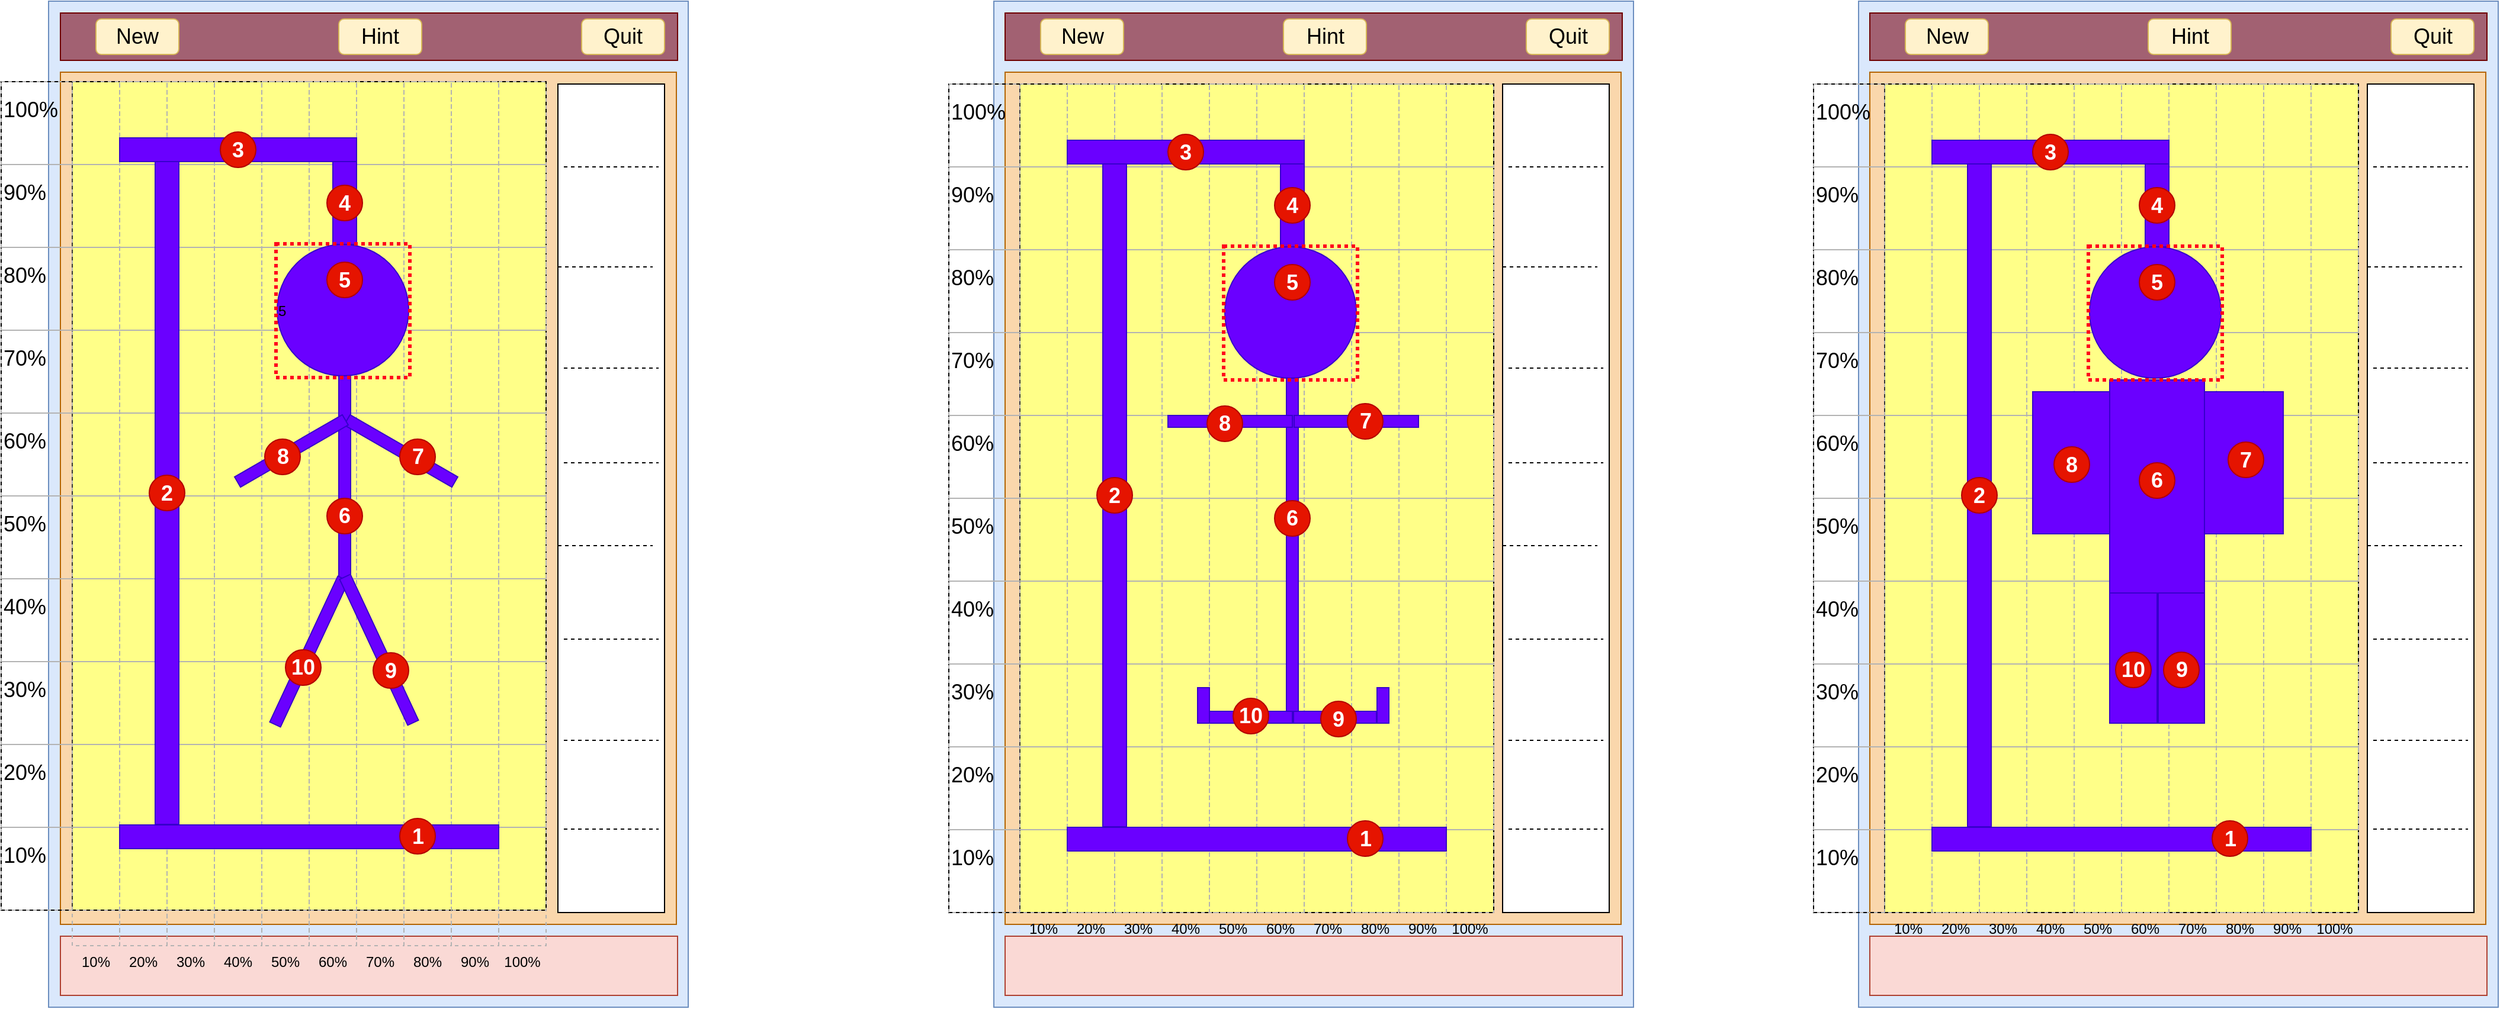 <mxfile version="13.9.5" type="device" pages="2"><diagram name="Portrait" id="912IqwrjSGPaacaUvKBH"><mxGraphModel dx="3555" dy="2015" grid="1" gridSize="10" guides="1" tooltips="1" connect="1" arrows="1" fold="1" page="1" pageScale="1" pageWidth="1169" pageHeight="827" math="0" shadow="0"><root><mxCell id="qzzEMOxKztAGFEBwbIP5-0"/><mxCell id="qzzEMOxKztAGFEBwbIP5-1" parent="qzzEMOxKztAGFEBwbIP5-0"/><mxCell id="qzzEMOxKztAGFEBwbIP5-2" value="" style="rounded=0;whiteSpace=wrap;html=1;fillColor=#dae8fc;strokeColor=#6c8ebf;" parent="qzzEMOxKztAGFEBwbIP5-1" vertex="1"><mxGeometry x="160" y="160" width="540" height="850" as="geometry"/></mxCell><mxCell id="-ktN7QulkvXIOFQx1WoV-0" value="" style="rounded=0;whiteSpace=wrap;html=1;fillColor=#fad7ac;strokeColor=#b46504;" parent="qzzEMOxKztAGFEBwbIP5-1" vertex="1"><mxGeometry x="170" y="220" width="520" height="720" as="geometry"/></mxCell><mxCell id="qzzEMOxKztAGFEBwbIP5-3" value="" style="rounded=0;whiteSpace=wrap;html=1;fillColor=#fad9d5;strokeColor=#ae4132;" parent="qzzEMOxKztAGFEBwbIP5-1" vertex="1"><mxGeometry x="170" y="950" width="521" height="50" as="geometry"/></mxCell><mxCell id="qzzEMOxKztAGFEBwbIP5-5" value="" style="rounded=0;whiteSpace=wrap;html=1;" parent="qzzEMOxKztAGFEBwbIP5-1" vertex="1"><mxGeometry x="590" y="230" width="90" height="700" as="geometry"/></mxCell><mxCell id="X7Dd70nZxDoiVGo_rNvc-0" value="" style="rounded=0;whiteSpace=wrap;html=1;fillColor=#A26172;strokeColor=#6F0000;fontColor=#ffffff;" parent="qzzEMOxKztAGFEBwbIP5-1" vertex="1"><mxGeometry x="170" y="170" width="521" height="40" as="geometry"/></mxCell><mxCell id="Y8ZvypguKHlaEFNn7k1w-25" value="" style="endArrow=none;dashed=1;html=1;fontSize=18;" parent="qzzEMOxKztAGFEBwbIP5-1" edge="1"><mxGeometry width="50" height="50" relative="1" as="geometry"><mxPoint x="595" y="300" as="sourcePoint"/><mxPoint x="675" y="300" as="targetPoint"/></mxGeometry></mxCell><mxCell id="Y8ZvypguKHlaEFNn7k1w-26" value="" style="endArrow=none;dashed=1;html=1;fontSize=18;" parent="qzzEMOxKztAGFEBwbIP5-1" edge="1"><mxGeometry width="50" height="50" relative="1" as="geometry"><mxPoint x="590" y="384.5" as="sourcePoint"/><mxPoint x="670" y="384.5" as="targetPoint"/></mxGeometry></mxCell><mxCell id="Y8ZvypguKHlaEFNn7k1w-28" value="" style="endArrow=none;dashed=1;html=1;fontSize=18;" parent="qzzEMOxKztAGFEBwbIP5-1" edge="1"><mxGeometry width="50" height="50" relative="1" as="geometry"><mxPoint x="595" y="470" as="sourcePoint"/><mxPoint x="675" y="470" as="targetPoint"/></mxGeometry></mxCell><mxCell id="Y8ZvypguKHlaEFNn7k1w-29" value="" style="endArrow=none;dashed=1;html=1;fontSize=18;" parent="qzzEMOxKztAGFEBwbIP5-1" edge="1"><mxGeometry width="50" height="50" relative="1" as="geometry"><mxPoint x="595" y="550" as="sourcePoint"/><mxPoint x="675" y="550" as="targetPoint"/></mxGeometry></mxCell><mxCell id="Y8ZvypguKHlaEFNn7k1w-30" value="" style="endArrow=none;dashed=1;html=1;fontSize=18;" parent="qzzEMOxKztAGFEBwbIP5-1" edge="1"><mxGeometry width="50" height="50" relative="1" as="geometry"><mxPoint x="590" y="620" as="sourcePoint"/><mxPoint x="670" y="620" as="targetPoint"/></mxGeometry></mxCell><mxCell id="Y8ZvypguKHlaEFNn7k1w-31" value="" style="endArrow=none;dashed=1;html=1;fontSize=18;" parent="qzzEMOxKztAGFEBwbIP5-1" edge="1"><mxGeometry width="50" height="50" relative="1" as="geometry"><mxPoint x="595" y="699" as="sourcePoint"/><mxPoint x="675" y="699" as="targetPoint"/></mxGeometry></mxCell><mxCell id="Y8ZvypguKHlaEFNn7k1w-32" value="" style="endArrow=none;dashed=1;html=1;fontSize=18;" parent="qzzEMOxKztAGFEBwbIP5-1" edge="1"><mxGeometry width="50" height="50" relative="1" as="geometry"><mxPoint x="595" y="784.5" as="sourcePoint"/><mxPoint x="675" y="784.5" as="targetPoint"/></mxGeometry></mxCell><mxCell id="Y8ZvypguKHlaEFNn7k1w-33" value="" style="endArrow=none;dashed=1;html=1;fontSize=18;" parent="qzzEMOxKztAGFEBwbIP5-1" edge="1"><mxGeometry width="50" height="50" relative="1" as="geometry"><mxPoint x="595" y="859.5" as="sourcePoint"/><mxPoint x="675" y="859.5" as="targetPoint"/></mxGeometry></mxCell><mxCell id="IeT92ncUWJ11fVvKcuBj-0" value="New" style="rounded=1;whiteSpace=wrap;html=1;fontSize=18;fillColor=#fff2cc;strokeColor=#d6b656;" parent="qzzEMOxKztAGFEBwbIP5-1" vertex="1"><mxGeometry x="200" y="175" width="70" height="30" as="geometry"/></mxCell><mxCell id="IeT92ncUWJ11fVvKcuBj-1" value="Hint" style="rounded=1;whiteSpace=wrap;html=1;fontSize=18;fillColor=#fff2cc;strokeColor=#d6b656;" parent="qzzEMOxKztAGFEBwbIP5-1" vertex="1"><mxGeometry x="405" y="175" width="70" height="30" as="geometry"/></mxCell><mxCell id="IeT92ncUWJ11fVvKcuBj-2" value="Quit" style="rounded=1;whiteSpace=wrap;html=1;fontSize=18;fillColor=#fff2cc;strokeColor=#d6b656;" parent="qzzEMOxKztAGFEBwbIP5-1" vertex="1"><mxGeometry x="610" y="175" width="70" height="30" as="geometry"/></mxCell><mxCell id="-ktN7QulkvXIOFQx1WoV-60" value="5" style="group" parent="qzzEMOxKztAGFEBwbIP5-1" vertex="1" connectable="0"><mxGeometry x="120" y="228" width="460" height="730" as="geometry"/></mxCell><mxCell id="-ktN7QulkvXIOFQx1WoV-2" value="" style="rounded=0;whiteSpace=wrap;html=1;fillColor=#ffff88;strokeColor=#36393d;" parent="-ktN7QulkvXIOFQx1WoV-60" vertex="1"><mxGeometry x="60" width="400" height="700" as="geometry"/></mxCell><mxCell id="-ktN7QulkvXIOFQx1WoV-45" value="" style="group;strokeColor=#000000;" parent="-ktN7QulkvXIOFQx1WoV-60" vertex="1" connectable="0"><mxGeometry width="460" height="700" as="geometry"/></mxCell><mxCell id="-ktN7QulkvXIOFQx1WoV-58" value="" style="group" parent="-ktN7QulkvXIOFQx1WoV-60" vertex="1" connectable="0"><mxGeometry width="460" height="700" as="geometry"/></mxCell><mxCell id="-ktN7QulkvXIOFQx1WoV-46" value="10%&lt;br&gt;&lt;br&gt;" style="rounded=0;whiteSpace=wrap;html=1;fontSize=18;dashed=1;align=left;fillColor=none;strokeColor=#B3B3B3;" parent="-ktN7QulkvXIOFQx1WoV-58" vertex="1"><mxGeometry y="630" width="460" height="70" as="geometry"/></mxCell><mxCell id="-ktN7QulkvXIOFQx1WoV-47" value="20%&lt;br&gt;&lt;br&gt;" style="rounded=0;whiteSpace=wrap;html=1;fontSize=18;dashed=1;align=left;fillColor=none;strokeColor=#B3B3B3;" parent="-ktN7QulkvXIOFQx1WoV-58" vertex="1"><mxGeometry y="560" width="460" height="70" as="geometry"/></mxCell><mxCell id="-ktN7QulkvXIOFQx1WoV-48" value="30%&lt;br&gt;&lt;br&gt;" style="rounded=0;whiteSpace=wrap;html=1;fontSize=18;dashed=1;align=left;fillColor=none;strokeColor=#B3B3B3;" parent="-ktN7QulkvXIOFQx1WoV-58" vertex="1"><mxGeometry y="490" width="460" height="70" as="geometry"/></mxCell><mxCell id="-ktN7QulkvXIOFQx1WoV-49" value="40%&lt;br&gt;&lt;br&gt;" style="rounded=0;whiteSpace=wrap;html=1;fontSize=18;dashed=1;align=left;fillColor=none;strokeColor=#B3B3B3;" parent="-ktN7QulkvXIOFQx1WoV-58" vertex="1"><mxGeometry y="420" width="460" height="70" as="geometry"/></mxCell><mxCell id="-ktN7QulkvXIOFQx1WoV-50" value="50%&lt;br&gt;&lt;br&gt;" style="rounded=0;whiteSpace=wrap;html=1;fontSize=18;dashed=1;align=left;fillColor=none;strokeColor=#B3B3B3;" parent="-ktN7QulkvXIOFQx1WoV-58" vertex="1"><mxGeometry y="350" width="460" height="70" as="geometry"/></mxCell><mxCell id="-ktN7QulkvXIOFQx1WoV-51" value="60%&lt;br&gt;&lt;br&gt;" style="rounded=0;whiteSpace=wrap;html=1;fontSize=18;dashed=1;align=left;fillColor=none;strokeColor=#B3B3B3;" parent="-ktN7QulkvXIOFQx1WoV-58" vertex="1"><mxGeometry y="280" width="460" height="70" as="geometry"/></mxCell><mxCell id="-ktN7QulkvXIOFQx1WoV-52" value="70%&lt;br&gt;&lt;br&gt;" style="rounded=0;whiteSpace=wrap;html=1;fontSize=18;dashed=1;align=left;fillColor=none;strokeColor=#B3B3B3;" parent="-ktN7QulkvXIOFQx1WoV-58" vertex="1"><mxGeometry y="210" width="460" height="70" as="geometry"/></mxCell><mxCell id="-ktN7QulkvXIOFQx1WoV-53" value="90%&lt;br&gt;&lt;br&gt;" style="rounded=0;whiteSpace=wrap;html=1;fontSize=18;dashed=1;align=left;fillColor=none;strokeColor=#B3B3B3;" parent="-ktN7QulkvXIOFQx1WoV-58" vertex="1"><mxGeometry y="70" width="460" height="70" as="geometry"/></mxCell><mxCell id="-ktN7QulkvXIOFQx1WoV-54" value="100%&lt;br&gt;&lt;br&gt;" style="rounded=0;whiteSpace=wrap;html=1;fontSize=18;dashed=1;align=left;fillColor=none;strokeColor=#B3B3B3;" parent="-ktN7QulkvXIOFQx1WoV-58" vertex="1"><mxGeometry width="460" height="70" as="geometry"/></mxCell><mxCell id="-ktN7QulkvXIOFQx1WoV-55" value="80%&lt;br&gt;&lt;br&gt;" style="rounded=0;whiteSpace=wrap;html=1;fontSize=18;dashed=1;align=left;fillColor=none;strokeColor=#B3B3B3;" parent="-ktN7QulkvXIOFQx1WoV-58" vertex="1"><mxGeometry y="140" width="460" height="70" as="geometry"/></mxCell><mxCell id="-ktN7QulkvXIOFQx1WoV-59" value="" style="group;strokeColor=none;" parent="-ktN7QulkvXIOFQx1WoV-60" vertex="1" connectable="0"><mxGeometry x="60" width="400" height="730" as="geometry"/></mxCell><mxCell id="-ktN7QulkvXIOFQx1WoV-23" value="100%" style="rounded=0;whiteSpace=wrap;html=1;fontSize=12;dashed=1;align=center;fillColor=none;labelPosition=center;verticalLabelPosition=bottom;verticalAlign=top;horizontal=1;strokeColor=#B3B3B3;" parent="-ktN7QulkvXIOFQx1WoV-59" vertex="1"><mxGeometry x="360" width="40" height="730" as="geometry"/></mxCell><mxCell id="-ktN7QulkvXIOFQx1WoV-33" value="10%&lt;br style=&quot;font-size: 12px;&quot;&gt;&lt;br style=&quot;font-size: 12px;&quot;&gt;" style="rounded=0;whiteSpace=wrap;html=1;fontSize=12;dashed=1;align=center;fillColor=none;labelPosition=center;verticalLabelPosition=bottom;verticalAlign=top;horizontal=1;strokeColor=#B3B3B3;" parent="-ktN7QulkvXIOFQx1WoV-59" vertex="1"><mxGeometry width="40" height="730" as="geometry"/></mxCell><mxCell id="-ktN7QulkvXIOFQx1WoV-34" value="20%" style="rounded=0;whiteSpace=wrap;html=1;fontSize=12;dashed=1;align=center;fillColor=none;labelPosition=center;verticalLabelPosition=bottom;verticalAlign=top;horizontal=1;strokeColor=#B3B3B3;" parent="-ktN7QulkvXIOFQx1WoV-59" vertex="1"><mxGeometry x="40" width="40" height="730" as="geometry"/></mxCell><mxCell id="-ktN7QulkvXIOFQx1WoV-35" value="30%" style="rounded=0;whiteSpace=wrap;html=1;fontSize=12;dashed=1;align=center;fillColor=none;labelPosition=center;verticalLabelPosition=bottom;verticalAlign=top;horizontal=1;strokeColor=#B3B3B3;" parent="-ktN7QulkvXIOFQx1WoV-59" vertex="1"><mxGeometry x="80" width="40" height="730" as="geometry"/></mxCell><mxCell id="-ktN7QulkvXIOFQx1WoV-36" value="40%" style="rounded=0;whiteSpace=wrap;html=1;fontSize=12;dashed=1;align=center;fillColor=none;labelPosition=center;verticalLabelPosition=bottom;verticalAlign=top;horizontal=1;strokeColor=#B3B3B3;" parent="-ktN7QulkvXIOFQx1WoV-59" vertex="1"><mxGeometry x="120" width="40" height="730" as="geometry"/></mxCell><mxCell id="-ktN7QulkvXIOFQx1WoV-37" value="50%" style="rounded=0;whiteSpace=wrap;html=1;fontSize=12;dashed=1;align=center;fillColor=none;labelPosition=center;verticalLabelPosition=bottom;verticalAlign=top;horizontal=1;strokeColor=#B3B3B3;" parent="-ktN7QulkvXIOFQx1WoV-59" vertex="1"><mxGeometry x="160" width="40" height="730" as="geometry"/></mxCell><mxCell id="-ktN7QulkvXIOFQx1WoV-38" value="60%" style="rounded=0;whiteSpace=wrap;html=1;fontSize=12;dashed=1;align=center;fillColor=none;labelPosition=center;verticalLabelPosition=bottom;verticalAlign=top;horizontal=1;strokeColor=#B3B3B3;" parent="-ktN7QulkvXIOFQx1WoV-59" vertex="1"><mxGeometry x="200" width="40" height="730" as="geometry"/></mxCell><mxCell id="-ktN7QulkvXIOFQx1WoV-39" value="70%" style="rounded=0;whiteSpace=wrap;html=1;fontSize=12;dashed=1;align=center;fillColor=none;labelPosition=center;verticalLabelPosition=bottom;verticalAlign=top;horizontal=1;strokeColor=#B3B3B3;" parent="-ktN7QulkvXIOFQx1WoV-59" vertex="1"><mxGeometry x="240" width="40" height="730" as="geometry"/></mxCell><mxCell id="-ktN7QulkvXIOFQx1WoV-40" value="80%" style="rounded=0;whiteSpace=wrap;html=1;fontSize=12;dashed=1;align=center;fillColor=none;labelPosition=center;verticalLabelPosition=bottom;verticalAlign=top;horizontal=1;strokeColor=#B3B3B3;" parent="-ktN7QulkvXIOFQx1WoV-59" vertex="1"><mxGeometry x="280" width="40" height="730" as="geometry"/></mxCell><mxCell id="-ktN7QulkvXIOFQx1WoV-41" value="90%" style="rounded=0;whiteSpace=wrap;html=1;fontSize=12;dashed=1;align=center;fillColor=none;labelPosition=center;verticalLabelPosition=bottom;verticalAlign=top;horizontal=1;strokeColor=#B3B3B3;" parent="-ktN7QulkvXIOFQx1WoV-59" vertex="1"><mxGeometry x="320" width="40" height="730" as="geometry"/></mxCell><mxCell id="-ktN7QulkvXIOFQx1WoV-3" value="" style="rounded=0;whiteSpace=wrap;html=1;fillColor=#6a00ff;strokeColor=#3700CC;fontColor=#ffffff;" parent="-ktN7QulkvXIOFQx1WoV-59" vertex="1"><mxGeometry x="40" y="47.5" width="200" height="20" as="geometry"/></mxCell><mxCell id="-ktN7QulkvXIOFQx1WoV-4" value="" style="rounded=0;whiteSpace=wrap;html=1;fillColor=#6a00ff;strokeColor=#3700CC;fontColor=#ffffff;" parent="-ktN7QulkvXIOFQx1WoV-59" vertex="1"><mxGeometry x="70" y="67.5" width="20" height="560" as="geometry"/></mxCell><mxCell id="-ktN7QulkvXIOFQx1WoV-5" value="" style="rounded=0;whiteSpace=wrap;html=1;fillColor=#6a00ff;strokeColor=#3700CC;fontColor=#ffffff;" parent="-ktN7QulkvXIOFQx1WoV-59" vertex="1"><mxGeometry x="40" y="628" width="320" height="20" as="geometry"/></mxCell><mxCell id="-ktN7QulkvXIOFQx1WoV-6" value="" style="rounded=0;whiteSpace=wrap;html=1;fillColor=#6a00ff;strokeColor=#3700CC;fontColor=#ffffff;" parent="-ktN7QulkvXIOFQx1WoV-59" vertex="1"><mxGeometry x="225" y="213" width="10" height="208" as="geometry"/></mxCell><mxCell id="-ktN7QulkvXIOFQx1WoV-7" value="" style="ellipse;whiteSpace=wrap;html=1;aspect=fixed;fillColor=#6a00ff;strokeColor=#3700CC;fontColor=#ffffff;" parent="-ktN7QulkvXIOFQx1WoV-59" vertex="1"><mxGeometry x="173" y="137.5" width="111" height="111" as="geometry"/></mxCell><mxCell id="-ktN7QulkvXIOFQx1WoV-8" value="" style="rounded=0;whiteSpace=wrap;html=1;fillColor=#6a00ff;strokeColor=#3700CC;fontColor=#ffffff;" parent="-ktN7QulkvXIOFQx1WoV-59" vertex="1"><mxGeometry x="220" y="67.5" width="20" height="70" as="geometry"/></mxCell><mxCell id="-ktN7QulkvXIOFQx1WoV-9" value="" style="rounded=0;whiteSpace=wrap;html=1;fillColor=#6a00ff;strokeColor=#3700CC;rotation=25;fontColor=#ffffff;" parent="-ktN7QulkvXIOFQx1WoV-59" vertex="1"><mxGeometry x="195" y="413.5" width="10" height="136" as="geometry"/></mxCell><mxCell id="-ktN7QulkvXIOFQx1WoV-10" value="" style="rounded=0;whiteSpace=wrap;html=1;fillColor=#6a00ff;strokeColor=#3700CC;rotation=-25;fontColor=#ffffff;" parent="-ktN7QulkvXIOFQx1WoV-59" vertex="1"><mxGeometry x="254" y="412" width="10" height="136" as="geometry"/></mxCell><mxCell id="-ktN7QulkvXIOFQx1WoV-11" value="" style="rounded=0;whiteSpace=wrap;html=1;fillColor=#6a00ff;strokeColor=#3700CC;rotation=30;fontColor=#ffffff;" parent="-ktN7QulkvXIOFQx1WoV-59" vertex="1"><mxGeometry x="225" y="307" width="105" height="10" as="geometry"/></mxCell><mxCell id="-ktN7QulkvXIOFQx1WoV-12" value="7" style="rounded=0;whiteSpace=wrap;html=1;fillColor=#6a00ff;strokeColor=#3700CC;rotation=330;fontColor=#ffffff;" parent="-ktN7QulkvXIOFQx1WoV-59" vertex="1"><mxGeometry x="132.5" y="307" width="105" height="10" as="geometry"/></mxCell><mxCell id="-ktN7QulkvXIOFQx1WoV-13" value="2" style="ellipse;whiteSpace=wrap;html=1;aspect=fixed;fillColor=#e51400;strokeColor=#B20000;fontColor=#ffffff;fontStyle=1;fontSize=18;" parent="-ktN7QulkvXIOFQx1WoV-59" vertex="1"><mxGeometry x="65" y="332.5" width="30" height="30" as="geometry"/></mxCell><mxCell id="-ktN7QulkvXIOFQx1WoV-14" value="1" style="ellipse;whiteSpace=wrap;html=1;aspect=fixed;fillColor=#e51400;strokeColor=#B20000;fontColor=#ffffff;fontStyle=1;fontSize=18;" parent="-ktN7QulkvXIOFQx1WoV-59" vertex="1"><mxGeometry x="276.5" y="622.5" width="30" height="30" as="geometry"/></mxCell><mxCell id="-ktN7QulkvXIOFQx1WoV-15" value="3" style="ellipse;whiteSpace=wrap;html=1;aspect=fixed;fillColor=#e51400;strokeColor=#B20000;fontColor=#ffffff;fontStyle=1;fontSize=18;" parent="-ktN7QulkvXIOFQx1WoV-59" vertex="1"><mxGeometry x="125" y="42.5" width="30" height="30" as="geometry"/></mxCell><mxCell id="-ktN7QulkvXIOFQx1WoV-16" value="4" style="ellipse;whiteSpace=wrap;html=1;aspect=fixed;fillColor=#e51400;strokeColor=#B20000;fontColor=#ffffff;fontStyle=1;fontSize=18;" parent="-ktN7QulkvXIOFQx1WoV-59" vertex="1"><mxGeometry x="215" y="87.5" width="30" height="30" as="geometry"/></mxCell><mxCell id="-ktN7QulkvXIOFQx1WoV-18" value="6" style="ellipse;whiteSpace=wrap;html=1;aspect=fixed;fillColor=#e51400;strokeColor=#B20000;fontColor=#ffffff;fontStyle=1;fontSize=18;" parent="-ktN7QulkvXIOFQx1WoV-59" vertex="1"><mxGeometry x="215" y="352" width="30" height="30" as="geometry"/></mxCell><mxCell id="-ktN7QulkvXIOFQx1WoV-19" value="8" style="ellipse;whiteSpace=wrap;html=1;aspect=fixed;fillColor=#e51400;strokeColor=#B20000;fontColor=#ffffff;fontStyle=1;fontSize=18;" parent="-ktN7QulkvXIOFQx1WoV-59" vertex="1"><mxGeometry x="162.5" y="302" width="30" height="30" as="geometry"/></mxCell><mxCell id="-ktN7QulkvXIOFQx1WoV-20" value="7" style="ellipse;whiteSpace=wrap;html=1;aspect=fixed;fillColor=#e51400;strokeColor=#B20000;fontColor=#ffffff;fontStyle=1;fontSize=18;" parent="-ktN7QulkvXIOFQx1WoV-59" vertex="1"><mxGeometry x="276.5" y="302" width="30" height="30" as="geometry"/></mxCell><mxCell id="-ktN7QulkvXIOFQx1WoV-21" value="9" style="ellipse;whiteSpace=wrap;html=1;aspect=fixed;fillColor=#e51400;strokeColor=#B20000;fontColor=#ffffff;fontStyle=1;fontSize=18;" parent="-ktN7QulkvXIOFQx1WoV-59" vertex="1"><mxGeometry x="254" y="482.5" width="30" height="30" as="geometry"/></mxCell><mxCell id="-ktN7QulkvXIOFQx1WoV-22" value="10" style="ellipse;whiteSpace=wrap;html=1;aspect=fixed;fillColor=#e51400;strokeColor=#B20000;fontColor=#ffffff;fontStyle=1;fontSize=18;" parent="-ktN7QulkvXIOFQx1WoV-59" vertex="1"><mxGeometry x="180" y="480" width="30" height="30" as="geometry"/></mxCell><mxCell id="-ktN7QulkvXIOFQx1WoV-62" value="5" style="whiteSpace=wrap;html=1;aspect=fixed;comic=0;strokeColor=#FF031C;fillColor=none;fontSize=12;align=left;strokeWidth=3;dashed=1;dashPattern=1 1;" parent="-ktN7QulkvXIOFQx1WoV-59" vertex="1"><mxGeometry x="172" y="137" width="113" height="113" as="geometry"/></mxCell><mxCell id="-ktN7QulkvXIOFQx1WoV-17" value="5" style="ellipse;whiteSpace=wrap;html=1;aspect=fixed;fillColor=#e51400;strokeColor=#B20000;fontColor=#ffffff;fontStyle=1;fontSize=18;" parent="-ktN7QulkvXIOFQx1WoV-59" vertex="1"><mxGeometry x="215" y="152.5" width="30" height="30" as="geometry"/></mxCell><mxCell id="-ktN7QulkvXIOFQx1WoV-64" value="" style="rounded=0;whiteSpace=wrap;html=1;fillColor=#dae8fc;strokeColor=#6c8ebf;" parent="qzzEMOxKztAGFEBwbIP5-1" vertex="1"><mxGeometry x="958" y="160" width="540" height="850" as="geometry"/></mxCell><mxCell id="-ktN7QulkvXIOFQx1WoV-65" value="" style="rounded=0;whiteSpace=wrap;html=1;fillColor=#fad7ac;strokeColor=#b46504;" parent="qzzEMOxKztAGFEBwbIP5-1" vertex="1"><mxGeometry x="967.5" y="220" width="520" height="720" as="geometry"/></mxCell><mxCell id="-ktN7QulkvXIOFQx1WoV-66" value="" style="rounded=0;whiteSpace=wrap;html=1;fillColor=#fad9d5;strokeColor=#ae4132;" parent="qzzEMOxKztAGFEBwbIP5-1" vertex="1"><mxGeometry x="967.5" y="950" width="521" height="50" as="geometry"/></mxCell><mxCell id="-ktN7QulkvXIOFQx1WoV-67" value="" style="rounded=0;whiteSpace=wrap;html=1;" parent="qzzEMOxKztAGFEBwbIP5-1" vertex="1"><mxGeometry x="1387.5" y="230" width="90" height="700" as="geometry"/></mxCell><mxCell id="-ktN7QulkvXIOFQx1WoV-69" value="" style="rounded=0;whiteSpace=wrap;html=1;fillColor=#A26172;strokeColor=#6F0000;fontColor=#ffffff;" parent="qzzEMOxKztAGFEBwbIP5-1" vertex="1"><mxGeometry x="967.5" y="170" width="521" height="40" as="geometry"/></mxCell><mxCell id="-ktN7QulkvXIOFQx1WoV-70" value="" style="endArrow=none;dashed=1;html=1;fontSize=18;" parent="qzzEMOxKztAGFEBwbIP5-1" edge="1"><mxGeometry width="50" height="50" relative="1" as="geometry"><mxPoint x="1392.5" y="300" as="sourcePoint"/><mxPoint x="1472.5" y="300" as="targetPoint"/></mxGeometry></mxCell><mxCell id="-ktN7QulkvXIOFQx1WoV-71" value="" style="endArrow=none;dashed=1;html=1;fontSize=18;" parent="qzzEMOxKztAGFEBwbIP5-1" edge="1"><mxGeometry width="50" height="50" relative="1" as="geometry"><mxPoint x="1387.5" y="384.5" as="sourcePoint"/><mxPoint x="1467.5" y="384.5" as="targetPoint"/></mxGeometry></mxCell><mxCell id="-ktN7QulkvXIOFQx1WoV-72" value="" style="endArrow=none;dashed=1;html=1;fontSize=18;" parent="qzzEMOxKztAGFEBwbIP5-1" edge="1"><mxGeometry width="50" height="50" relative="1" as="geometry"><mxPoint x="1392.5" y="470" as="sourcePoint"/><mxPoint x="1472.5" y="470" as="targetPoint"/></mxGeometry></mxCell><mxCell id="-ktN7QulkvXIOFQx1WoV-73" value="" style="endArrow=none;dashed=1;html=1;fontSize=18;" parent="qzzEMOxKztAGFEBwbIP5-1" edge="1"><mxGeometry width="50" height="50" relative="1" as="geometry"><mxPoint x="1392.5" y="550" as="sourcePoint"/><mxPoint x="1472.5" y="550" as="targetPoint"/></mxGeometry></mxCell><mxCell id="-ktN7QulkvXIOFQx1WoV-74" value="" style="endArrow=none;dashed=1;html=1;fontSize=18;" parent="qzzEMOxKztAGFEBwbIP5-1" edge="1"><mxGeometry width="50" height="50" relative="1" as="geometry"><mxPoint x="1387.5" y="620" as="sourcePoint"/><mxPoint x="1467.5" y="620" as="targetPoint"/></mxGeometry></mxCell><mxCell id="-ktN7QulkvXIOFQx1WoV-75" value="" style="endArrow=none;dashed=1;html=1;fontSize=18;" parent="qzzEMOxKztAGFEBwbIP5-1" edge="1"><mxGeometry width="50" height="50" relative="1" as="geometry"><mxPoint x="1392.5" y="699" as="sourcePoint"/><mxPoint x="1472.5" y="699" as="targetPoint"/></mxGeometry></mxCell><mxCell id="-ktN7QulkvXIOFQx1WoV-76" value="" style="endArrow=none;dashed=1;html=1;fontSize=18;" parent="qzzEMOxKztAGFEBwbIP5-1" edge="1"><mxGeometry width="50" height="50" relative="1" as="geometry"><mxPoint x="1392.5" y="784.5" as="sourcePoint"/><mxPoint x="1472.5" y="784.5" as="targetPoint"/></mxGeometry></mxCell><mxCell id="-ktN7QulkvXIOFQx1WoV-77" value="" style="endArrow=none;dashed=1;html=1;fontSize=18;" parent="qzzEMOxKztAGFEBwbIP5-1" edge="1"><mxGeometry width="50" height="50" relative="1" as="geometry"><mxPoint x="1392.5" y="859.5" as="sourcePoint"/><mxPoint x="1472.5" y="859.5" as="targetPoint"/></mxGeometry></mxCell><mxCell id="-ktN7QulkvXIOFQx1WoV-78" value="New" style="rounded=1;whiteSpace=wrap;html=1;fontSize=18;fillColor=#fff2cc;strokeColor=#d6b656;" parent="qzzEMOxKztAGFEBwbIP5-1" vertex="1"><mxGeometry x="997.5" y="175" width="70" height="30" as="geometry"/></mxCell><mxCell id="-ktN7QulkvXIOFQx1WoV-79" value="Hint" style="rounded=1;whiteSpace=wrap;html=1;fontSize=18;fillColor=#fff2cc;strokeColor=#d6b656;" parent="qzzEMOxKztAGFEBwbIP5-1" vertex="1"><mxGeometry x="1202.5" y="175" width="70" height="30" as="geometry"/></mxCell><mxCell id="-ktN7QulkvXIOFQx1WoV-80" value="Quit" style="rounded=1;whiteSpace=wrap;html=1;fontSize=18;fillColor=#fff2cc;strokeColor=#d6b656;" parent="qzzEMOxKztAGFEBwbIP5-1" vertex="1"><mxGeometry x="1407.5" y="175" width="70" height="30" as="geometry"/></mxCell><mxCell id="-ktN7QulkvXIOFQx1WoV-82" value="" style="rounded=0;whiteSpace=wrap;html=1;fillColor=#ffff88;strokeColor=#36393d;" parent="qzzEMOxKztAGFEBwbIP5-1" vertex="1"><mxGeometry x="980" y="230" width="400" height="700" as="geometry"/></mxCell><mxCell id="-ktN7QulkvXIOFQx1WoV-83" value="" style="group;strokeColor=#000000;" parent="qzzEMOxKztAGFEBwbIP5-1" vertex="1" connectable="0"><mxGeometry x="920" y="230" width="460" height="700" as="geometry"/></mxCell><mxCell id="-ktN7QulkvXIOFQx1WoV-84" value="" style="group" parent="qzzEMOxKztAGFEBwbIP5-1" vertex="1" connectable="0"><mxGeometry x="920" y="230" width="460" height="700" as="geometry"/></mxCell><mxCell id="-ktN7QulkvXIOFQx1WoV-85" value="10%&lt;br&gt;&lt;br&gt;" style="rounded=0;whiteSpace=wrap;html=1;fontSize=18;dashed=1;align=left;fillColor=none;strokeColor=#B3B3B3;" parent="-ktN7QulkvXIOFQx1WoV-84" vertex="1"><mxGeometry y="630" width="460" height="70" as="geometry"/></mxCell><mxCell id="-ktN7QulkvXIOFQx1WoV-86" value="20%&lt;br&gt;&lt;br&gt;" style="rounded=0;whiteSpace=wrap;html=1;fontSize=18;dashed=1;align=left;fillColor=none;strokeColor=#B3B3B3;" parent="-ktN7QulkvXIOFQx1WoV-84" vertex="1"><mxGeometry y="560" width="460" height="70" as="geometry"/></mxCell><mxCell id="-ktN7QulkvXIOFQx1WoV-87" value="30%&lt;br&gt;&lt;br&gt;" style="rounded=0;whiteSpace=wrap;html=1;fontSize=18;dashed=1;align=left;fillColor=none;strokeColor=#B3B3B3;" parent="-ktN7QulkvXIOFQx1WoV-84" vertex="1"><mxGeometry y="490" width="460" height="70" as="geometry"/></mxCell><mxCell id="-ktN7QulkvXIOFQx1WoV-88" value="40%&lt;br&gt;&lt;br&gt;" style="rounded=0;whiteSpace=wrap;html=1;fontSize=18;dashed=1;align=left;fillColor=none;strokeColor=#B3B3B3;" parent="-ktN7QulkvXIOFQx1WoV-84" vertex="1"><mxGeometry y="420" width="460" height="70" as="geometry"/></mxCell><mxCell id="-ktN7QulkvXIOFQx1WoV-89" value="50%&lt;br&gt;&lt;br&gt;" style="rounded=0;whiteSpace=wrap;html=1;fontSize=18;dashed=1;align=left;fillColor=none;strokeColor=#B3B3B3;" parent="-ktN7QulkvXIOFQx1WoV-84" vertex="1"><mxGeometry y="350" width="460" height="70" as="geometry"/></mxCell><mxCell id="-ktN7QulkvXIOFQx1WoV-90" value="60%&lt;br&gt;&lt;br&gt;" style="rounded=0;whiteSpace=wrap;html=1;fontSize=18;dashed=1;align=left;fillColor=none;strokeColor=#B3B3B3;" parent="-ktN7QulkvXIOFQx1WoV-84" vertex="1"><mxGeometry y="280" width="460" height="70" as="geometry"/></mxCell><mxCell id="-ktN7QulkvXIOFQx1WoV-91" value="70%&lt;br&gt;&lt;br&gt;" style="rounded=0;whiteSpace=wrap;html=1;fontSize=18;dashed=1;align=left;fillColor=none;strokeColor=#B3B3B3;" parent="-ktN7QulkvXIOFQx1WoV-84" vertex="1"><mxGeometry y="210" width="460" height="70" as="geometry"/></mxCell><mxCell id="-ktN7QulkvXIOFQx1WoV-92" value="90%&lt;br&gt;&lt;br&gt;" style="rounded=0;whiteSpace=wrap;html=1;fontSize=18;dashed=1;align=left;fillColor=none;strokeColor=#B3B3B3;" parent="-ktN7QulkvXIOFQx1WoV-84" vertex="1"><mxGeometry y="70" width="460" height="70" as="geometry"/></mxCell><mxCell id="-ktN7QulkvXIOFQx1WoV-93" value="100%&lt;br&gt;&lt;br&gt;" style="rounded=0;whiteSpace=wrap;html=1;fontSize=18;dashed=1;align=left;fillColor=none;strokeColor=#B3B3B3;" parent="-ktN7QulkvXIOFQx1WoV-84" vertex="1"><mxGeometry width="460" height="70" as="geometry"/></mxCell><mxCell id="-ktN7QulkvXIOFQx1WoV-94" value="80%&lt;br&gt;&lt;br&gt;" style="rounded=0;whiteSpace=wrap;html=1;fontSize=18;dashed=1;align=left;fillColor=none;strokeColor=#B3B3B3;" parent="-ktN7QulkvXIOFQx1WoV-84" vertex="1"><mxGeometry y="140" width="460" height="70" as="geometry"/></mxCell><mxCell id="-ktN7QulkvXIOFQx1WoV-127" value="" style="group" parent="qzzEMOxKztAGFEBwbIP5-1" vertex="1" connectable="0"><mxGeometry x="980" y="230" width="400" height="700" as="geometry"/></mxCell><mxCell id="-ktN7QulkvXIOFQx1WoV-96" value="100%" style="rounded=0;whiteSpace=wrap;html=1;fontSize=12;dashed=1;align=center;fillColor=none;labelPosition=center;verticalLabelPosition=bottom;verticalAlign=top;horizontal=1;strokeColor=#B3B3B3;" parent="-ktN7QulkvXIOFQx1WoV-127" vertex="1"><mxGeometry x="360" width="40" height="700" as="geometry"/></mxCell><mxCell id="-ktN7QulkvXIOFQx1WoV-97" value="10%&lt;br style=&quot;font-size: 12px;&quot;&gt;&lt;br style=&quot;font-size: 12px;&quot;&gt;" style="rounded=0;whiteSpace=wrap;html=1;fontSize=12;dashed=1;align=center;fillColor=none;labelPosition=center;verticalLabelPosition=bottom;verticalAlign=top;horizontal=1;strokeColor=#B3B3B3;" parent="-ktN7QulkvXIOFQx1WoV-127" vertex="1"><mxGeometry width="40" height="700" as="geometry"/></mxCell><mxCell id="-ktN7QulkvXIOFQx1WoV-98" value="20%" style="rounded=0;whiteSpace=wrap;html=1;fontSize=12;dashed=1;align=center;fillColor=none;labelPosition=center;verticalLabelPosition=bottom;verticalAlign=top;horizontal=1;strokeColor=#B3B3B3;" parent="-ktN7QulkvXIOFQx1WoV-127" vertex="1"><mxGeometry x="40" width="40" height="700" as="geometry"/></mxCell><mxCell id="-ktN7QulkvXIOFQx1WoV-99" value="30%" style="rounded=0;whiteSpace=wrap;html=1;fontSize=12;dashed=1;align=center;fillColor=none;labelPosition=center;verticalLabelPosition=bottom;verticalAlign=top;horizontal=1;strokeColor=#B3B3B3;" parent="-ktN7QulkvXIOFQx1WoV-127" vertex="1"><mxGeometry x="80" width="40" height="700" as="geometry"/></mxCell><mxCell id="-ktN7QulkvXIOFQx1WoV-100" value="40%" style="rounded=0;whiteSpace=wrap;html=1;fontSize=12;dashed=1;align=center;fillColor=none;labelPosition=center;verticalLabelPosition=bottom;verticalAlign=top;horizontal=1;strokeColor=#B3B3B3;" parent="-ktN7QulkvXIOFQx1WoV-127" vertex="1"><mxGeometry x="120" width="40" height="700" as="geometry"/></mxCell><mxCell id="-ktN7QulkvXIOFQx1WoV-101" value="50%" style="rounded=0;whiteSpace=wrap;html=1;fontSize=12;dashed=1;align=center;fillColor=none;labelPosition=center;verticalLabelPosition=bottom;verticalAlign=top;horizontal=1;strokeColor=#B3B3B3;" parent="-ktN7QulkvXIOFQx1WoV-127" vertex="1"><mxGeometry x="160" width="40" height="700" as="geometry"/></mxCell><mxCell id="-ktN7QulkvXIOFQx1WoV-102" value="60%" style="rounded=0;whiteSpace=wrap;html=1;fontSize=12;dashed=1;align=center;fillColor=none;labelPosition=center;verticalLabelPosition=bottom;verticalAlign=top;horizontal=1;strokeColor=#B3B3B3;" parent="-ktN7QulkvXIOFQx1WoV-127" vertex="1"><mxGeometry x="200" width="40" height="700" as="geometry"/></mxCell><mxCell id="-ktN7QulkvXIOFQx1WoV-103" value="70%" style="rounded=0;whiteSpace=wrap;html=1;fontSize=12;dashed=1;align=center;fillColor=none;labelPosition=center;verticalLabelPosition=bottom;verticalAlign=top;horizontal=1;strokeColor=#B3B3B3;" parent="-ktN7QulkvXIOFQx1WoV-127" vertex="1"><mxGeometry x="240" width="40" height="700" as="geometry"/></mxCell><mxCell id="-ktN7QulkvXIOFQx1WoV-104" value="80%" style="rounded=0;whiteSpace=wrap;html=1;fontSize=12;dashed=1;align=center;fillColor=none;labelPosition=center;verticalLabelPosition=bottom;verticalAlign=top;horizontal=1;strokeColor=#B3B3B3;" parent="-ktN7QulkvXIOFQx1WoV-127" vertex="1"><mxGeometry x="280" width="40" height="700" as="geometry"/></mxCell><mxCell id="-ktN7QulkvXIOFQx1WoV-105" value="90%" style="rounded=0;whiteSpace=wrap;html=1;fontSize=12;dashed=1;align=center;fillColor=none;labelPosition=center;verticalLabelPosition=bottom;verticalAlign=top;horizontal=1;strokeColor=#B3B3B3;" parent="-ktN7QulkvXIOFQx1WoV-127" vertex="1"><mxGeometry x="320" width="40" height="700" as="geometry"/></mxCell><mxCell id="-ktN7QulkvXIOFQx1WoV-106" value="" style="rounded=0;whiteSpace=wrap;html=1;fillColor=#6a00ff;strokeColor=#3700CC;fontColor=#ffffff;" parent="-ktN7QulkvXIOFQx1WoV-127" vertex="1"><mxGeometry x="40" y="47.5" width="200" height="20" as="geometry"/></mxCell><mxCell id="-ktN7QulkvXIOFQx1WoV-107" value="" style="rounded=0;whiteSpace=wrap;html=1;fillColor=#6a00ff;strokeColor=#3700CC;fontColor=#ffffff;" parent="-ktN7QulkvXIOFQx1WoV-127" vertex="1"><mxGeometry x="70" y="67.5" width="20" height="560" as="geometry"/></mxCell><mxCell id="-ktN7QulkvXIOFQx1WoV-108" value="" style="rounded=0;whiteSpace=wrap;html=1;fillColor=#6a00ff;strokeColor=#3700CC;fontColor=#ffffff;" parent="-ktN7QulkvXIOFQx1WoV-127" vertex="1"><mxGeometry x="40" y="628" width="320" height="20" as="geometry"/></mxCell><mxCell id="-ktN7QulkvXIOFQx1WoV-109" value="" style="rounded=0;whiteSpace=wrap;html=1;fillColor=#6a00ff;strokeColor=#3700CC;fontColor=#ffffff;" parent="-ktN7QulkvXIOFQx1WoV-127" vertex="1"><mxGeometry x="225" y="213" width="10" height="317" as="geometry"/></mxCell><mxCell id="-ktN7QulkvXIOFQx1WoV-110" value="" style="ellipse;whiteSpace=wrap;html=1;aspect=fixed;fillColor=#6a00ff;strokeColor=#3700CC;fontColor=#ffffff;" parent="-ktN7QulkvXIOFQx1WoV-127" vertex="1"><mxGeometry x="173" y="137.5" width="111" height="111" as="geometry"/></mxCell><mxCell id="-ktN7QulkvXIOFQx1WoV-111" value="" style="rounded=0;whiteSpace=wrap;html=1;fillColor=#6a00ff;strokeColor=#3700CC;fontColor=#ffffff;" parent="-ktN7QulkvXIOFQx1WoV-127" vertex="1"><mxGeometry x="220" y="67.5" width="20" height="70" as="geometry"/></mxCell><mxCell id="-ktN7QulkvXIOFQx1WoV-112" value="" style="rounded=0;whiteSpace=wrap;html=1;fillColor=#6a00ff;strokeColor=#3700CC;rotation=0;fontColor=#ffffff;" parent="-ktN7QulkvXIOFQx1WoV-127" vertex="1"><mxGeometry x="150" y="510" width="10" height="30" as="geometry"/></mxCell><mxCell id="-ktN7QulkvXIOFQx1WoV-113" value="" style="rounded=0;whiteSpace=wrap;html=1;fillColor=#6a00ff;strokeColor=#3700CC;rotation=0;fontColor=#ffffff;" parent="-ktN7QulkvXIOFQx1WoV-127" vertex="1"><mxGeometry x="301.5" y="510" width="10" height="30" as="geometry"/></mxCell><mxCell id="-ktN7QulkvXIOFQx1WoV-114" value="" style="rounded=0;whiteSpace=wrap;html=1;fillColor=#6a00ff;strokeColor=#3700CC;rotation=0;fontColor=#ffffff;" parent="-ktN7QulkvXIOFQx1WoV-127" vertex="1"><mxGeometry x="231.5" y="280" width="105" height="10" as="geometry"/></mxCell><mxCell id="-ktN7QulkvXIOFQx1WoV-115" value="" style="rounded=0;whiteSpace=wrap;html=1;fillColor=#6a00ff;strokeColor=#3700CC;rotation=0;fontColor=#ffffff;" parent="-ktN7QulkvXIOFQx1WoV-127" vertex="1"><mxGeometry x="125" y="280" width="105" height="10" as="geometry"/></mxCell><mxCell id="-ktN7QulkvXIOFQx1WoV-116" value="2" style="ellipse;whiteSpace=wrap;html=1;aspect=fixed;fillColor=#e51400;strokeColor=#B20000;fontColor=#ffffff;fontStyle=1;fontSize=18;" parent="-ktN7QulkvXIOFQx1WoV-127" vertex="1"><mxGeometry x="65" y="332.5" width="30" height="30" as="geometry"/></mxCell><mxCell id="-ktN7QulkvXIOFQx1WoV-117" value="1" style="ellipse;whiteSpace=wrap;html=1;aspect=fixed;fillColor=#e51400;strokeColor=#B20000;fontColor=#ffffff;fontStyle=1;fontSize=18;" parent="-ktN7QulkvXIOFQx1WoV-127" vertex="1"><mxGeometry x="276.5" y="622.5" width="30" height="30" as="geometry"/></mxCell><mxCell id="-ktN7QulkvXIOFQx1WoV-118" value="3" style="ellipse;whiteSpace=wrap;html=1;aspect=fixed;fillColor=#e51400;strokeColor=#B20000;fontColor=#ffffff;fontStyle=1;fontSize=18;" parent="-ktN7QulkvXIOFQx1WoV-127" vertex="1"><mxGeometry x="125" y="42.5" width="30" height="30" as="geometry"/></mxCell><mxCell id="-ktN7QulkvXIOFQx1WoV-119" value="4" style="ellipse;whiteSpace=wrap;html=1;aspect=fixed;fillColor=#e51400;strokeColor=#B20000;fontColor=#ffffff;fontStyle=1;fontSize=18;" parent="-ktN7QulkvXIOFQx1WoV-127" vertex="1"><mxGeometry x="215" y="87.5" width="30" height="30" as="geometry"/></mxCell><mxCell id="-ktN7QulkvXIOFQx1WoV-121" value="6" style="ellipse;whiteSpace=wrap;html=1;aspect=fixed;fillColor=#e51400;strokeColor=#B20000;fontColor=#ffffff;fontStyle=1;fontSize=18;" parent="-ktN7QulkvXIOFQx1WoV-127" vertex="1"><mxGeometry x="215" y="352" width="30" height="30" as="geometry"/></mxCell><mxCell id="-ktN7QulkvXIOFQx1WoV-122" value="8" style="ellipse;whiteSpace=wrap;html=1;aspect=fixed;fillColor=#e51400;strokeColor=#B20000;fontColor=#ffffff;fontStyle=1;fontSize=18;" parent="-ktN7QulkvXIOFQx1WoV-127" vertex="1"><mxGeometry x="158" y="272" width="30" height="30" as="geometry"/></mxCell><mxCell id="-ktN7QulkvXIOFQx1WoV-123" value="7" style="ellipse;whiteSpace=wrap;html=1;aspect=fixed;fillColor=#e51400;strokeColor=#B20000;fontColor=#ffffff;fontStyle=1;fontSize=18;" parent="-ktN7QulkvXIOFQx1WoV-127" vertex="1"><mxGeometry x="276.5" y="270" width="30" height="30" as="geometry"/></mxCell><mxCell id="-ktN7QulkvXIOFQx1WoV-126" value="" style="whiteSpace=wrap;html=1;aspect=fixed;comic=0;strokeColor=#FF031C;fillColor=none;fontSize=12;align=left;strokeWidth=3;dashed=1;dashPattern=1 1;" parent="-ktN7QulkvXIOFQx1WoV-127" vertex="1"><mxGeometry x="172" y="137" width="113" height="113" as="geometry"/></mxCell><mxCell id="-ktN7QulkvXIOFQx1WoV-129" value="" style="rounded=0;whiteSpace=wrap;html=1;fillColor=#6a00ff;strokeColor=#3700CC;rotation=0;fontColor=#ffffff;" parent="-ktN7QulkvXIOFQx1WoV-127" vertex="1"><mxGeometry x="231" y="530" width="70" height="10" as="geometry"/></mxCell><mxCell id="-ktN7QulkvXIOFQx1WoV-130" value="" style="rounded=0;whiteSpace=wrap;html=1;fillColor=#6a00ff;strokeColor=#3700CC;rotation=0;fontColor=#ffffff;" parent="-ktN7QulkvXIOFQx1WoV-127" vertex="1"><mxGeometry x="160" y="530" width="70" height="10" as="geometry"/></mxCell><mxCell id="-ktN7QulkvXIOFQx1WoV-124" value="9" style="ellipse;whiteSpace=wrap;html=1;aspect=fixed;fillColor=#e51400;strokeColor=#B20000;fontColor=#ffffff;fontStyle=1;fontSize=18;" parent="-ktN7QulkvXIOFQx1WoV-127" vertex="1"><mxGeometry x="254" y="521.5" width="30" height="30" as="geometry"/></mxCell><mxCell id="-ktN7QulkvXIOFQx1WoV-125" value="10" style="ellipse;whiteSpace=wrap;html=1;aspect=fixed;fillColor=#e51400;strokeColor=#B20000;fontColor=#ffffff;fontStyle=1;fontSize=18;" parent="-ktN7QulkvXIOFQx1WoV-127" vertex="1"><mxGeometry x="180" y="519" width="30" height="30" as="geometry"/></mxCell><mxCell id="-ktN7QulkvXIOFQx1WoV-120" value="5" style="ellipse;whiteSpace=wrap;html=1;aspect=fixed;fillColor=#e51400;strokeColor=#B20000;fontColor=#ffffff;fontStyle=1;fontSize=18;" parent="-ktN7QulkvXIOFQx1WoV-127" vertex="1"><mxGeometry x="215" y="152.5" width="30" height="30" as="geometry"/></mxCell><mxCell id="vLdx6hslG6LHJb-7_WAn-0" value="" style="rounded=0;whiteSpace=wrap;html=1;fillColor=#dae8fc;strokeColor=#6c8ebf;" parent="qzzEMOxKztAGFEBwbIP5-1" vertex="1"><mxGeometry x="1688" y="160" width="540" height="850" as="geometry"/></mxCell><mxCell id="vLdx6hslG6LHJb-7_WAn-1" value="" style="rounded=0;whiteSpace=wrap;html=1;fillColor=#fad7ac;strokeColor=#b46504;" parent="qzzEMOxKztAGFEBwbIP5-1" vertex="1"><mxGeometry x="1697.5" y="220" width="520" height="720" as="geometry"/></mxCell><mxCell id="vLdx6hslG6LHJb-7_WAn-2" value="" style="rounded=0;whiteSpace=wrap;html=1;fillColor=#fad9d5;strokeColor=#ae4132;" parent="qzzEMOxKztAGFEBwbIP5-1" vertex="1"><mxGeometry x="1697.5" y="950" width="521" height="50" as="geometry"/></mxCell><mxCell id="vLdx6hslG6LHJb-7_WAn-3" value="" style="rounded=0;whiteSpace=wrap;html=1;" parent="qzzEMOxKztAGFEBwbIP5-1" vertex="1"><mxGeometry x="2117.5" y="230" width="90" height="700" as="geometry"/></mxCell><mxCell id="vLdx6hslG6LHJb-7_WAn-4" value="" style="rounded=0;whiteSpace=wrap;html=1;fillColor=#A26172;strokeColor=#6F0000;fontColor=#ffffff;" parent="qzzEMOxKztAGFEBwbIP5-1" vertex="1"><mxGeometry x="1697.5" y="170" width="521" height="40" as="geometry"/></mxCell><mxCell id="vLdx6hslG6LHJb-7_WAn-5" value="" style="endArrow=none;dashed=1;html=1;fontSize=18;" parent="qzzEMOxKztAGFEBwbIP5-1" edge="1"><mxGeometry width="50" height="50" relative="1" as="geometry"><mxPoint x="2122.5" y="300" as="sourcePoint"/><mxPoint x="2202.5" y="300" as="targetPoint"/></mxGeometry></mxCell><mxCell id="vLdx6hslG6LHJb-7_WAn-6" value="" style="endArrow=none;dashed=1;html=1;fontSize=18;" parent="qzzEMOxKztAGFEBwbIP5-1" edge="1"><mxGeometry width="50" height="50" relative="1" as="geometry"><mxPoint x="2117.5" y="384.5" as="sourcePoint"/><mxPoint x="2197.5" y="384.5" as="targetPoint"/></mxGeometry></mxCell><mxCell id="vLdx6hslG6LHJb-7_WAn-7" value="" style="endArrow=none;dashed=1;html=1;fontSize=18;" parent="qzzEMOxKztAGFEBwbIP5-1" edge="1"><mxGeometry width="50" height="50" relative="1" as="geometry"><mxPoint x="2122.5" y="470" as="sourcePoint"/><mxPoint x="2202.5" y="470" as="targetPoint"/></mxGeometry></mxCell><mxCell id="vLdx6hslG6LHJb-7_WAn-8" value="" style="endArrow=none;dashed=1;html=1;fontSize=18;" parent="qzzEMOxKztAGFEBwbIP5-1" edge="1"><mxGeometry width="50" height="50" relative="1" as="geometry"><mxPoint x="2122.5" y="550" as="sourcePoint"/><mxPoint x="2202.5" y="550" as="targetPoint"/></mxGeometry></mxCell><mxCell id="vLdx6hslG6LHJb-7_WAn-9" value="" style="endArrow=none;dashed=1;html=1;fontSize=18;" parent="qzzEMOxKztAGFEBwbIP5-1" edge="1"><mxGeometry width="50" height="50" relative="1" as="geometry"><mxPoint x="2117.5" y="620" as="sourcePoint"/><mxPoint x="2197.5" y="620" as="targetPoint"/></mxGeometry></mxCell><mxCell id="vLdx6hslG6LHJb-7_WAn-10" value="" style="endArrow=none;dashed=1;html=1;fontSize=18;" parent="qzzEMOxKztAGFEBwbIP5-1" edge="1"><mxGeometry width="50" height="50" relative="1" as="geometry"><mxPoint x="2122.5" y="699.0" as="sourcePoint"/><mxPoint x="2202.5" y="699.0" as="targetPoint"/></mxGeometry></mxCell><mxCell id="vLdx6hslG6LHJb-7_WAn-11" value="" style="endArrow=none;dashed=1;html=1;fontSize=18;" parent="qzzEMOxKztAGFEBwbIP5-1" edge="1"><mxGeometry width="50" height="50" relative="1" as="geometry"><mxPoint x="2122.5" y="784.5" as="sourcePoint"/><mxPoint x="2202.5" y="784.5" as="targetPoint"/></mxGeometry></mxCell><mxCell id="vLdx6hslG6LHJb-7_WAn-12" value="" style="endArrow=none;dashed=1;html=1;fontSize=18;" parent="qzzEMOxKztAGFEBwbIP5-1" edge="1"><mxGeometry width="50" height="50" relative="1" as="geometry"><mxPoint x="2122.5" y="859.5" as="sourcePoint"/><mxPoint x="2202.5" y="859.5" as="targetPoint"/></mxGeometry></mxCell><mxCell id="vLdx6hslG6LHJb-7_WAn-13" value="New" style="rounded=1;whiteSpace=wrap;html=1;fontSize=18;fillColor=#fff2cc;strokeColor=#d6b656;" parent="qzzEMOxKztAGFEBwbIP5-1" vertex="1"><mxGeometry x="1727.5" y="175" width="70" height="30" as="geometry"/></mxCell><mxCell id="vLdx6hslG6LHJb-7_WAn-14" value="Hint" style="rounded=1;whiteSpace=wrap;html=1;fontSize=18;fillColor=#fff2cc;strokeColor=#d6b656;" parent="qzzEMOxKztAGFEBwbIP5-1" vertex="1"><mxGeometry x="1932.5" y="175" width="70" height="30" as="geometry"/></mxCell><mxCell id="vLdx6hslG6LHJb-7_WAn-15" value="Quit" style="rounded=1;whiteSpace=wrap;html=1;fontSize=18;fillColor=#fff2cc;strokeColor=#d6b656;" parent="qzzEMOxKztAGFEBwbIP5-1" vertex="1"><mxGeometry x="2137.5" y="175" width="70" height="30" as="geometry"/></mxCell><mxCell id="vLdx6hslG6LHJb-7_WAn-16" value="" style="rounded=0;whiteSpace=wrap;html=1;fillColor=#ffff88;strokeColor=#36393d;" parent="qzzEMOxKztAGFEBwbIP5-1" vertex="1"><mxGeometry x="1710" y="230" width="400" height="700" as="geometry"/></mxCell><mxCell id="vLdx6hslG6LHJb-7_WAn-17" value="" style="group;strokeColor=#000000;" parent="qzzEMOxKztAGFEBwbIP5-1" vertex="1" connectable="0"><mxGeometry x="1650" y="230" width="460" height="700" as="geometry"/></mxCell><mxCell id="vLdx6hslG6LHJb-7_WAn-18" value="" style="group" parent="qzzEMOxKztAGFEBwbIP5-1" vertex="1" connectable="0"><mxGeometry x="1650" y="230" width="460" height="700" as="geometry"/></mxCell><mxCell id="vLdx6hslG6LHJb-7_WAn-19" value="10%&lt;br&gt;&lt;br&gt;" style="rounded=0;whiteSpace=wrap;html=1;fontSize=18;dashed=1;align=left;fillColor=none;strokeColor=#B3B3B3;" parent="vLdx6hslG6LHJb-7_WAn-18" vertex="1"><mxGeometry y="630" width="460" height="70" as="geometry"/></mxCell><mxCell id="vLdx6hslG6LHJb-7_WAn-20" value="20%&lt;br&gt;&lt;br&gt;" style="rounded=0;whiteSpace=wrap;html=1;fontSize=18;dashed=1;align=left;fillColor=none;strokeColor=#B3B3B3;" parent="vLdx6hslG6LHJb-7_WAn-18" vertex="1"><mxGeometry y="560" width="460" height="70" as="geometry"/></mxCell><mxCell id="vLdx6hslG6LHJb-7_WAn-21" value="30%&lt;br&gt;&lt;br&gt;" style="rounded=0;whiteSpace=wrap;html=1;fontSize=18;dashed=1;align=left;fillColor=none;strokeColor=#B3B3B3;" parent="vLdx6hslG6LHJb-7_WAn-18" vertex="1"><mxGeometry y="490" width="460" height="70" as="geometry"/></mxCell><mxCell id="vLdx6hslG6LHJb-7_WAn-22" value="40%&lt;br&gt;&lt;br&gt;" style="rounded=0;whiteSpace=wrap;html=1;fontSize=18;dashed=1;align=left;fillColor=none;strokeColor=#B3B3B3;" parent="vLdx6hslG6LHJb-7_WAn-18" vertex="1"><mxGeometry y="420" width="460" height="70" as="geometry"/></mxCell><mxCell id="vLdx6hslG6LHJb-7_WAn-23" value="50%&lt;br&gt;&lt;br&gt;" style="rounded=0;whiteSpace=wrap;html=1;fontSize=18;dashed=1;align=left;fillColor=none;strokeColor=#B3B3B3;" parent="vLdx6hslG6LHJb-7_WAn-18" vertex="1"><mxGeometry y="350" width="460" height="70" as="geometry"/></mxCell><mxCell id="vLdx6hslG6LHJb-7_WAn-24" value="60%&lt;br&gt;&lt;br&gt;" style="rounded=0;whiteSpace=wrap;html=1;fontSize=18;dashed=1;align=left;fillColor=none;strokeColor=#B3B3B3;" parent="vLdx6hslG6LHJb-7_WAn-18" vertex="1"><mxGeometry y="280" width="460" height="70" as="geometry"/></mxCell><mxCell id="vLdx6hslG6LHJb-7_WAn-25" value="70%&lt;br&gt;&lt;br&gt;" style="rounded=0;whiteSpace=wrap;html=1;fontSize=18;dashed=1;align=left;fillColor=none;strokeColor=#B3B3B3;" parent="vLdx6hslG6LHJb-7_WAn-18" vertex="1"><mxGeometry y="210" width="460" height="70" as="geometry"/></mxCell><mxCell id="vLdx6hslG6LHJb-7_WAn-26" value="90%&lt;br&gt;&lt;br&gt;" style="rounded=0;whiteSpace=wrap;html=1;fontSize=18;dashed=1;align=left;fillColor=none;strokeColor=#B3B3B3;" parent="vLdx6hslG6LHJb-7_WAn-18" vertex="1"><mxGeometry y="70" width="460" height="70" as="geometry"/></mxCell><mxCell id="vLdx6hslG6LHJb-7_WAn-27" value="100%&lt;br&gt;&lt;br&gt;" style="rounded=0;whiteSpace=wrap;html=1;fontSize=18;dashed=1;align=left;fillColor=none;strokeColor=#B3B3B3;" parent="vLdx6hslG6LHJb-7_WAn-18" vertex="1"><mxGeometry width="460" height="70" as="geometry"/></mxCell><mxCell id="vLdx6hslG6LHJb-7_WAn-28" value="80%&lt;br&gt;&lt;br&gt;" style="rounded=0;whiteSpace=wrap;html=1;fontSize=18;dashed=1;align=left;fillColor=none;strokeColor=#B3B3B3;" parent="vLdx6hslG6LHJb-7_WAn-18" vertex="1"><mxGeometry y="140" width="460" height="70" as="geometry"/></mxCell><mxCell id="vLdx6hslG6LHJb-7_WAn-29" value="" style="group" parent="qzzEMOxKztAGFEBwbIP5-1" vertex="1" connectable="0"><mxGeometry x="1710" y="230" width="400" height="700" as="geometry"/></mxCell><mxCell id="vLdx6hslG6LHJb-7_WAn-30" value="100%" style="rounded=0;whiteSpace=wrap;html=1;fontSize=12;dashed=1;align=center;fillColor=none;labelPosition=center;verticalLabelPosition=bottom;verticalAlign=top;horizontal=1;strokeColor=#B3B3B3;" parent="vLdx6hslG6LHJb-7_WAn-29" vertex="1"><mxGeometry x="360" width="40" height="700" as="geometry"/></mxCell><mxCell id="vLdx6hslG6LHJb-7_WAn-31" value="10%&lt;br style=&quot;font-size: 12px;&quot;&gt;&lt;br style=&quot;font-size: 12px;&quot;&gt;" style="rounded=0;whiteSpace=wrap;html=1;fontSize=12;dashed=1;align=center;fillColor=none;labelPosition=center;verticalLabelPosition=bottom;verticalAlign=top;horizontal=1;strokeColor=#B3B3B3;" parent="vLdx6hslG6LHJb-7_WAn-29" vertex="1"><mxGeometry width="40" height="700" as="geometry"/></mxCell><mxCell id="vLdx6hslG6LHJb-7_WAn-32" value="20%" style="rounded=0;whiteSpace=wrap;html=1;fontSize=12;dashed=1;align=center;fillColor=none;labelPosition=center;verticalLabelPosition=bottom;verticalAlign=top;horizontal=1;strokeColor=#B3B3B3;" parent="vLdx6hslG6LHJb-7_WAn-29" vertex="1"><mxGeometry x="40" width="40" height="700" as="geometry"/></mxCell><mxCell id="vLdx6hslG6LHJb-7_WAn-33" value="30%" style="rounded=0;whiteSpace=wrap;html=1;fontSize=12;dashed=1;align=center;fillColor=none;labelPosition=center;verticalLabelPosition=bottom;verticalAlign=top;horizontal=1;strokeColor=#B3B3B3;" parent="vLdx6hslG6LHJb-7_WAn-29" vertex="1"><mxGeometry x="80" width="40" height="700" as="geometry"/></mxCell><mxCell id="vLdx6hslG6LHJb-7_WAn-34" value="40%" style="rounded=0;whiteSpace=wrap;html=1;fontSize=12;dashed=1;align=center;fillColor=none;labelPosition=center;verticalLabelPosition=bottom;verticalAlign=top;horizontal=1;strokeColor=#B3B3B3;" parent="vLdx6hslG6LHJb-7_WAn-29" vertex="1"><mxGeometry x="120" width="40" height="700" as="geometry"/></mxCell><mxCell id="vLdx6hslG6LHJb-7_WAn-35" value="50%" style="rounded=0;whiteSpace=wrap;html=1;fontSize=12;dashed=1;align=center;fillColor=none;labelPosition=center;verticalLabelPosition=bottom;verticalAlign=top;horizontal=1;strokeColor=#B3B3B3;" parent="vLdx6hslG6LHJb-7_WAn-29" vertex="1"><mxGeometry x="160" width="40" height="700" as="geometry"/></mxCell><mxCell id="vLdx6hslG6LHJb-7_WAn-36" value="60%" style="rounded=0;whiteSpace=wrap;html=1;fontSize=12;dashed=1;align=center;fillColor=none;labelPosition=center;verticalLabelPosition=bottom;verticalAlign=top;horizontal=1;strokeColor=#B3B3B3;" parent="vLdx6hslG6LHJb-7_WAn-29" vertex="1"><mxGeometry x="200" width="40" height="700" as="geometry"/></mxCell><mxCell id="vLdx6hslG6LHJb-7_WAn-37" value="70%" style="rounded=0;whiteSpace=wrap;html=1;fontSize=12;dashed=1;align=center;fillColor=none;labelPosition=center;verticalLabelPosition=bottom;verticalAlign=top;horizontal=1;strokeColor=#B3B3B3;" parent="vLdx6hslG6LHJb-7_WAn-29" vertex="1"><mxGeometry x="240" width="40" height="700" as="geometry"/></mxCell><mxCell id="vLdx6hslG6LHJb-7_WAn-38" value="80%" style="rounded=0;whiteSpace=wrap;html=1;fontSize=12;dashed=1;align=center;fillColor=none;labelPosition=center;verticalLabelPosition=bottom;verticalAlign=top;horizontal=1;strokeColor=#B3B3B3;" parent="vLdx6hslG6LHJb-7_WAn-29" vertex="1"><mxGeometry x="280" width="40" height="700" as="geometry"/></mxCell><mxCell id="vLdx6hslG6LHJb-7_WAn-39" value="90%" style="rounded=0;whiteSpace=wrap;html=1;fontSize=12;dashed=1;align=center;fillColor=none;labelPosition=center;verticalLabelPosition=bottom;verticalAlign=top;horizontal=1;strokeColor=#B3B3B3;" parent="vLdx6hslG6LHJb-7_WAn-29" vertex="1"><mxGeometry x="320" width="40" height="700" as="geometry"/></mxCell><mxCell id="vLdx6hslG6LHJb-7_WAn-40" value="" style="rounded=0;whiteSpace=wrap;html=1;fillColor=#6a00ff;strokeColor=#3700CC;fontColor=#ffffff;" parent="vLdx6hslG6LHJb-7_WAn-29" vertex="1"><mxGeometry x="40" y="47.5" width="200" height="20" as="geometry"/></mxCell><mxCell id="vLdx6hslG6LHJb-7_WAn-41" value="" style="rounded=0;whiteSpace=wrap;html=1;fillColor=#6a00ff;strokeColor=#3700CC;fontColor=#ffffff;" parent="vLdx6hslG6LHJb-7_WAn-29" vertex="1"><mxGeometry x="70" y="67.5" width="20" height="560" as="geometry"/></mxCell><mxCell id="vLdx6hslG6LHJb-7_WAn-42" value="" style="rounded=0;whiteSpace=wrap;html=1;fillColor=#6a00ff;strokeColor=#3700CC;fontColor=#ffffff;" parent="vLdx6hslG6LHJb-7_WAn-29" vertex="1"><mxGeometry x="40" y="628" width="320" height="20" as="geometry"/></mxCell><mxCell id="vLdx6hslG6LHJb-7_WAn-43" value="" style="rounded=0;whiteSpace=wrap;html=1;fillColor=#6a00ff;strokeColor=#3700CC;fontColor=#ffffff;" parent="vLdx6hslG6LHJb-7_WAn-29" vertex="1"><mxGeometry x="190" y="250" width="80" height="180" as="geometry"/></mxCell><mxCell id="vLdx6hslG6LHJb-7_WAn-44" value="" style="ellipse;whiteSpace=wrap;html=1;aspect=fixed;fillColor=#6a00ff;strokeColor=#3700CC;fontColor=#ffffff;" parent="vLdx6hslG6LHJb-7_WAn-29" vertex="1"><mxGeometry x="173" y="137.5" width="111" height="111" as="geometry"/></mxCell><mxCell id="vLdx6hslG6LHJb-7_WAn-45" value="" style="rounded=0;whiteSpace=wrap;html=1;fillColor=#6a00ff;strokeColor=#3700CC;fontColor=#ffffff;" parent="vLdx6hslG6LHJb-7_WAn-29" vertex="1"><mxGeometry x="220" y="67.5" width="20" height="70" as="geometry"/></mxCell><mxCell id="vLdx6hslG6LHJb-7_WAn-48" value="" style="rounded=0;whiteSpace=wrap;html=1;fillColor=#6a00ff;strokeColor=#3700CC;rotation=0;fontColor=#ffffff;" parent="vLdx6hslG6LHJb-7_WAn-29" vertex="1"><mxGeometry x="270" y="260" width="66.5" height="120" as="geometry"/></mxCell><mxCell id="vLdx6hslG6LHJb-7_WAn-49" value="" style="rounded=0;whiteSpace=wrap;html=1;fillColor=#6a00ff;strokeColor=#3700CC;rotation=0;fontColor=#ffffff;" parent="vLdx6hslG6LHJb-7_WAn-29" vertex="1"><mxGeometry x="125" y="260" width="65" height="120" as="geometry"/></mxCell><mxCell id="vLdx6hslG6LHJb-7_WAn-50" value="2" style="ellipse;whiteSpace=wrap;html=1;aspect=fixed;fillColor=#e51400;strokeColor=#B20000;fontColor=#ffffff;fontStyle=1;fontSize=18;" parent="vLdx6hslG6LHJb-7_WAn-29" vertex="1"><mxGeometry x="65" y="332.5" width="30" height="30" as="geometry"/></mxCell><mxCell id="vLdx6hslG6LHJb-7_WAn-51" value="1" style="ellipse;whiteSpace=wrap;html=1;aspect=fixed;fillColor=#e51400;strokeColor=#B20000;fontColor=#ffffff;fontStyle=1;fontSize=18;" parent="vLdx6hslG6LHJb-7_WAn-29" vertex="1"><mxGeometry x="276.5" y="622.5" width="30" height="30" as="geometry"/></mxCell><mxCell id="vLdx6hslG6LHJb-7_WAn-52" value="3" style="ellipse;whiteSpace=wrap;html=1;aspect=fixed;fillColor=#e51400;strokeColor=#B20000;fontColor=#ffffff;fontStyle=1;fontSize=18;" parent="vLdx6hslG6LHJb-7_WAn-29" vertex="1"><mxGeometry x="125" y="42.5" width="30" height="30" as="geometry"/></mxCell><mxCell id="vLdx6hslG6LHJb-7_WAn-53" value="4" style="ellipse;whiteSpace=wrap;html=1;aspect=fixed;fillColor=#e51400;strokeColor=#B20000;fontColor=#ffffff;fontStyle=1;fontSize=18;" parent="vLdx6hslG6LHJb-7_WAn-29" vertex="1"><mxGeometry x="215" y="87.5" width="30" height="30" as="geometry"/></mxCell><mxCell id="vLdx6hslG6LHJb-7_WAn-54" value="6" style="ellipse;whiteSpace=wrap;html=1;aspect=fixed;fillColor=#e51400;strokeColor=#B20000;fontColor=#ffffff;fontStyle=1;fontSize=18;" parent="vLdx6hslG6LHJb-7_WAn-29" vertex="1"><mxGeometry x="215" y="320" width="30" height="30" as="geometry"/></mxCell><mxCell id="vLdx6hslG6LHJb-7_WAn-55" value="8" style="ellipse;whiteSpace=wrap;html=1;aspect=fixed;fillColor=#e51400;strokeColor=#B20000;fontColor=#ffffff;fontStyle=1;fontSize=18;" parent="vLdx6hslG6LHJb-7_WAn-29" vertex="1"><mxGeometry x="143" y="306.5" width="30" height="30" as="geometry"/></mxCell><mxCell id="vLdx6hslG6LHJb-7_WAn-56" value="7" style="ellipse;whiteSpace=wrap;html=1;aspect=fixed;fillColor=#e51400;strokeColor=#B20000;fontColor=#ffffff;fontStyle=1;fontSize=18;" parent="vLdx6hslG6LHJb-7_WAn-29" vertex="1"><mxGeometry x="290" y="302.5" width="30" height="30" as="geometry"/></mxCell><mxCell id="vLdx6hslG6LHJb-7_WAn-57" value="" style="whiteSpace=wrap;html=1;aspect=fixed;comic=0;strokeColor=#FF031C;fillColor=none;fontSize=12;align=left;strokeWidth=3;dashed=1;dashPattern=1 1;" parent="vLdx6hslG6LHJb-7_WAn-29" vertex="1"><mxGeometry x="172" y="137" width="113" height="113" as="geometry"/></mxCell><mxCell id="vLdx6hslG6LHJb-7_WAn-58" value="" style="rounded=0;whiteSpace=wrap;html=1;fillColor=#6a00ff;strokeColor=#3700CC;rotation=0;fontColor=#ffffff;" parent="vLdx6hslG6LHJb-7_WAn-29" vertex="1"><mxGeometry x="231" y="430" width="39" height="110" as="geometry"/></mxCell><mxCell id="vLdx6hslG6LHJb-7_WAn-59" value="" style="rounded=0;whiteSpace=wrap;html=1;fillColor=#6a00ff;strokeColor=#3700CC;rotation=0;fontColor=#ffffff;" parent="vLdx6hslG6LHJb-7_WAn-29" vertex="1"><mxGeometry x="190" y="430" width="40" height="110" as="geometry"/></mxCell><mxCell id="vLdx6hslG6LHJb-7_WAn-60" value="9" style="ellipse;whiteSpace=wrap;html=1;aspect=fixed;fillColor=#e51400;strokeColor=#B20000;fontColor=#ffffff;fontStyle=1;fontSize=18;" parent="vLdx6hslG6LHJb-7_WAn-29" vertex="1"><mxGeometry x="235.5" y="480" width="30" height="30" as="geometry"/></mxCell><mxCell id="vLdx6hslG6LHJb-7_WAn-61" value="10" style="ellipse;whiteSpace=wrap;html=1;aspect=fixed;fillColor=#e51400;strokeColor=#B20000;fontColor=#ffffff;fontStyle=1;fontSize=18;" parent="vLdx6hslG6LHJb-7_WAn-29" vertex="1"><mxGeometry x="195" y="480" width="30" height="30" as="geometry"/></mxCell><mxCell id="vLdx6hslG6LHJb-7_WAn-62" value="5" style="ellipse;whiteSpace=wrap;html=1;aspect=fixed;fillColor=#e51400;strokeColor=#B20000;fontColor=#ffffff;fontStyle=1;fontSize=18;" parent="vLdx6hslG6LHJb-7_WAn-29" vertex="1"><mxGeometry x="215" y="152.5" width="30" height="30" as="geometry"/></mxCell></root></mxGraphModel></diagram><diagram id="Y1Yov2egIzMEj9MoNb9S" name="Landscape"><mxGraphModel dx="1683" dy="965" grid="1" gridSize="10" guides="1" tooltips="1" connect="1" arrows="1" fold="1" page="1" pageScale="1" pageWidth="1169" pageHeight="827" math="0" shadow="0"><root><mxCell id="0"/><mxCell id="1" parent="0"/><mxCell id="FQ5davqiXP-kVShFN1Ko-1" value="" style="rounded=0;whiteSpace=wrap;html=1;" vertex="1" parent="1"><mxGeometry x="110" y="170" width="970" height="500" as="geometry"/></mxCell><mxCell id="FQ5davqiXP-kVShFN1Ko-3" value="" style="rounded=0;whiteSpace=wrap;html=1;" vertex="1" parent="1"><mxGeometry x="120" y="590" width="950" height="30" as="geometry"/></mxCell><mxCell id="FQ5davqiXP-kVShFN1Ko-6" value="" style="rounded=0;whiteSpace=wrap;html=1;" vertex="1" parent="1"><mxGeometry x="120" y="220" width="550" height="360" as="geometry"/></mxCell><mxCell id="FQ5davqiXP-kVShFN1Ko-7" value="" style="rounded=0;whiteSpace=wrap;html=1;" vertex="1" parent="1"><mxGeometry x="680" y="220" width="390" height="360" as="geometry"/></mxCell><mxCell id="XRsV6UkXKxQDZEWsuUXf-1" value="" style="rounded=0;whiteSpace=wrap;html=1;" vertex="1" parent="1"><mxGeometry x="120" y="630" width="950" height="30" as="geometry"/></mxCell><mxCell id="EHhUCl3Ledu82J66E-91-1" value="" style="rounded=0;whiteSpace=wrap;html=1;" vertex="1" parent="1"><mxGeometry x="120" y="180" width="950" height="30" as="geometry"/></mxCell></root></mxGraphModel></diagram></mxfile>